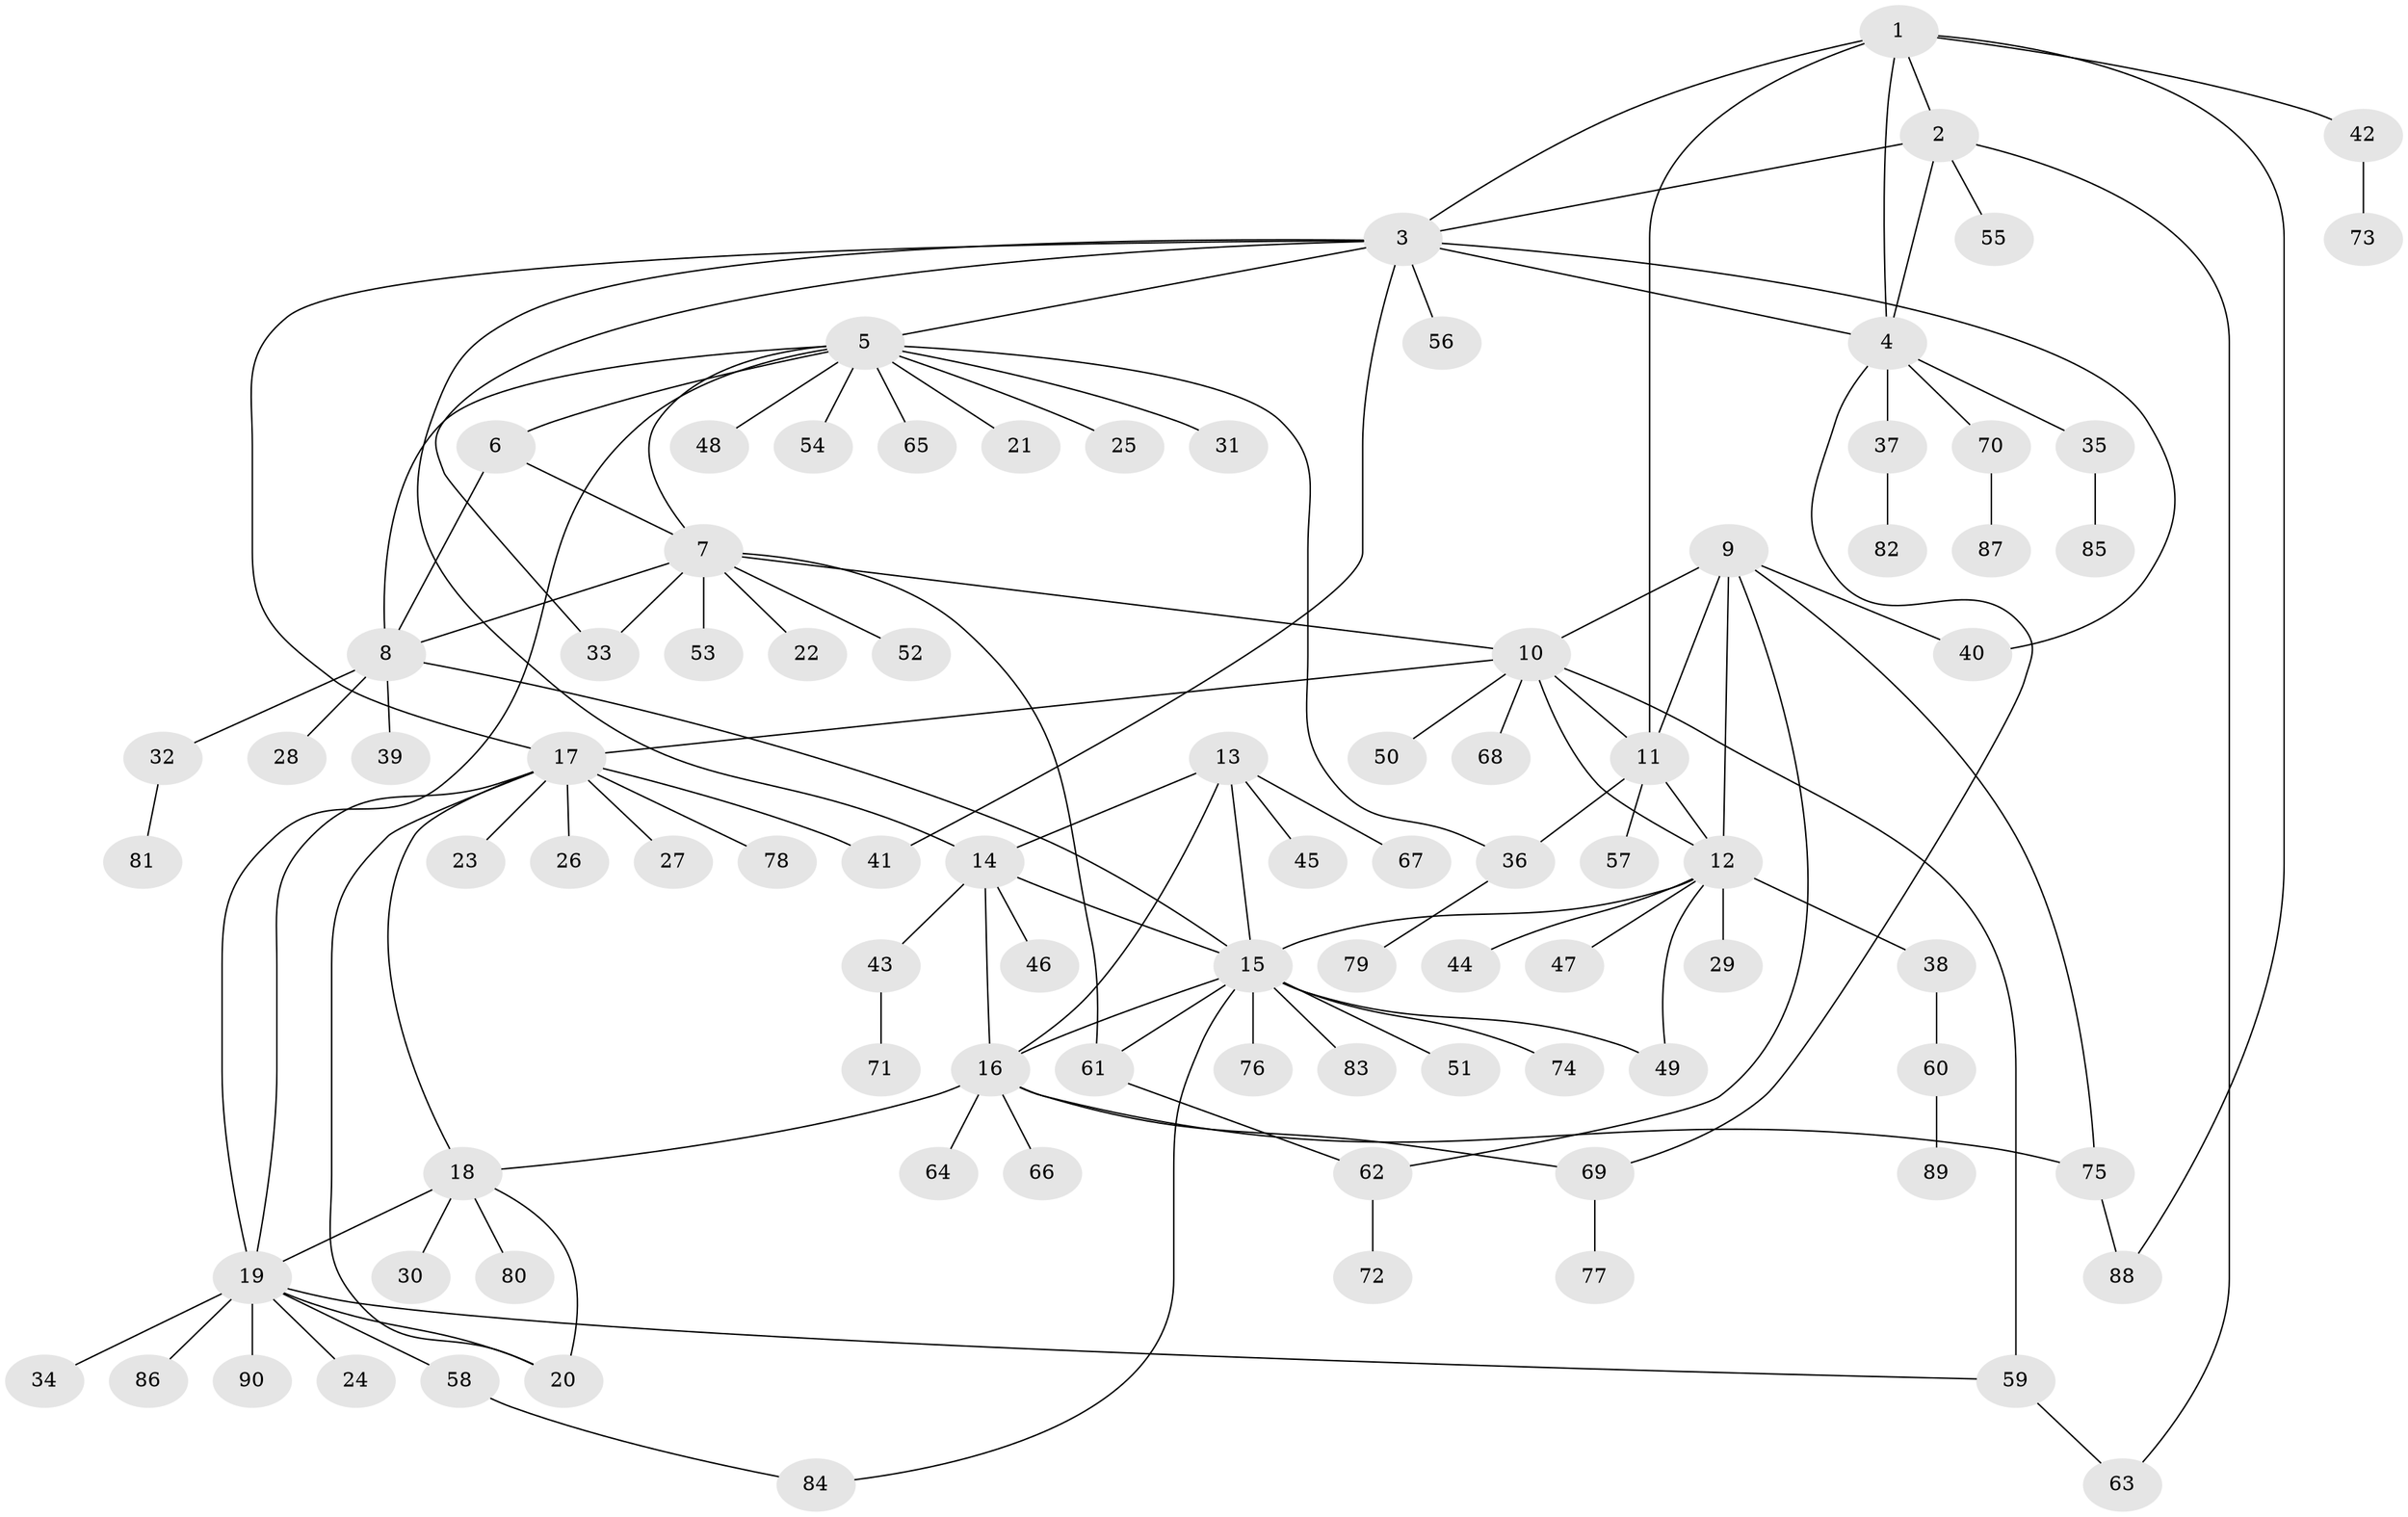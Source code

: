 // Generated by graph-tools (version 1.1) at 2025/37/03/09/25 02:37:25]
// undirected, 90 vertices, 123 edges
graph export_dot {
graph [start="1"]
  node [color=gray90,style=filled];
  1;
  2;
  3;
  4;
  5;
  6;
  7;
  8;
  9;
  10;
  11;
  12;
  13;
  14;
  15;
  16;
  17;
  18;
  19;
  20;
  21;
  22;
  23;
  24;
  25;
  26;
  27;
  28;
  29;
  30;
  31;
  32;
  33;
  34;
  35;
  36;
  37;
  38;
  39;
  40;
  41;
  42;
  43;
  44;
  45;
  46;
  47;
  48;
  49;
  50;
  51;
  52;
  53;
  54;
  55;
  56;
  57;
  58;
  59;
  60;
  61;
  62;
  63;
  64;
  65;
  66;
  67;
  68;
  69;
  70;
  71;
  72;
  73;
  74;
  75;
  76;
  77;
  78;
  79;
  80;
  81;
  82;
  83;
  84;
  85;
  86;
  87;
  88;
  89;
  90;
  1 -- 2;
  1 -- 3;
  1 -- 4;
  1 -- 11;
  1 -- 42;
  1 -- 88;
  2 -- 3;
  2 -- 4;
  2 -- 55;
  2 -- 63;
  3 -- 4;
  3 -- 5;
  3 -- 14;
  3 -- 17;
  3 -- 33;
  3 -- 40;
  3 -- 41;
  3 -- 56;
  4 -- 35;
  4 -- 37;
  4 -- 69;
  4 -- 70;
  5 -- 6;
  5 -- 7;
  5 -- 8;
  5 -- 19;
  5 -- 21;
  5 -- 25;
  5 -- 31;
  5 -- 36;
  5 -- 48;
  5 -- 54;
  5 -- 65;
  6 -- 7;
  6 -- 8;
  7 -- 8;
  7 -- 10;
  7 -- 22;
  7 -- 33;
  7 -- 52;
  7 -- 53;
  7 -- 61;
  8 -- 15;
  8 -- 28;
  8 -- 32;
  8 -- 39;
  9 -- 10;
  9 -- 11;
  9 -- 12;
  9 -- 40;
  9 -- 62;
  9 -- 75;
  10 -- 11;
  10 -- 12;
  10 -- 17;
  10 -- 50;
  10 -- 59;
  10 -- 68;
  11 -- 12;
  11 -- 36;
  11 -- 57;
  12 -- 15;
  12 -- 29;
  12 -- 38;
  12 -- 44;
  12 -- 47;
  12 -- 49;
  13 -- 14;
  13 -- 15;
  13 -- 16;
  13 -- 45;
  13 -- 67;
  14 -- 15;
  14 -- 16;
  14 -- 43;
  14 -- 46;
  15 -- 16;
  15 -- 49;
  15 -- 51;
  15 -- 61;
  15 -- 74;
  15 -- 76;
  15 -- 83;
  15 -- 84;
  16 -- 18;
  16 -- 64;
  16 -- 66;
  16 -- 69;
  16 -- 75;
  17 -- 18;
  17 -- 19;
  17 -- 20;
  17 -- 23;
  17 -- 26;
  17 -- 27;
  17 -- 41;
  17 -- 78;
  18 -- 19;
  18 -- 20;
  18 -- 30;
  18 -- 80;
  19 -- 20;
  19 -- 24;
  19 -- 34;
  19 -- 58;
  19 -- 59;
  19 -- 86;
  19 -- 90;
  32 -- 81;
  35 -- 85;
  36 -- 79;
  37 -- 82;
  38 -- 60;
  42 -- 73;
  43 -- 71;
  58 -- 84;
  59 -- 63;
  60 -- 89;
  61 -- 62;
  62 -- 72;
  69 -- 77;
  70 -- 87;
  75 -- 88;
}
